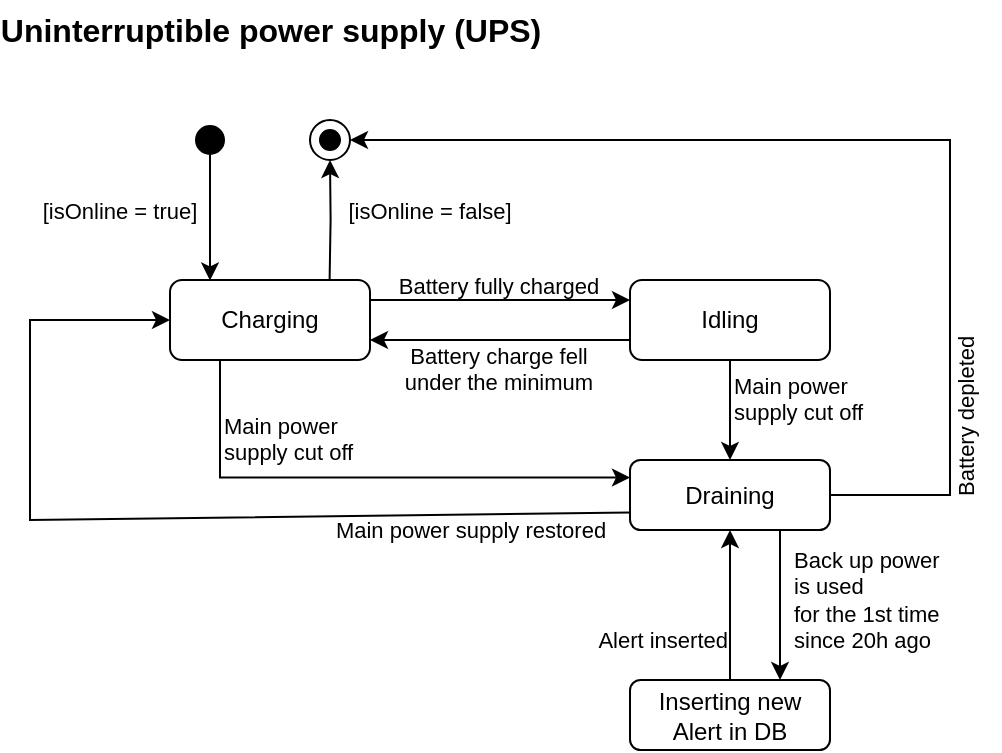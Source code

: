 <mxfile version="24.2.1" type="device">
  <diagram name="Page-1" id="mtAr_mu7G6u2_z8CVEQU">
    <mxGraphModel dx="845" dy="506" grid="1" gridSize="10" guides="1" tooltips="1" connect="1" arrows="1" fold="1" page="1" pageScale="1" pageWidth="827" pageHeight="1169" math="0" shadow="0">
      <root>
        <mxCell id="0" />
        <mxCell id="1" parent="0" />
        <mxCell id="e3sRT_NtdZ0zjib1vqxx-1" value="" style="ellipse;whiteSpace=wrap;html=1;aspect=fixed;" parent="1" vertex="1">
          <mxGeometry x="260" y="520" width="20" height="20" as="geometry" />
        </mxCell>
        <mxCell id="e3sRT_NtdZ0zjib1vqxx-2" value="" style="ellipse;whiteSpace=wrap;html=1;aspect=fixed;labelBackgroundColor=#000000;fillColor=#000000;" parent="1" vertex="1">
          <mxGeometry x="265" y="525" width="10" height="10" as="geometry" />
        </mxCell>
        <mxCell id="e3sRT_NtdZ0zjib1vqxx-3" style="edgeStyle=orthogonalEdgeStyle;rounded=0;orthogonalLoop=1;jettySize=auto;html=1;exitX=0.898;exitY=-0.006;exitDx=0;exitDy=0;entryX=0.5;entryY=1;entryDx=0;entryDy=0;exitPerimeter=0;" parent="1" target="e3sRT_NtdZ0zjib1vqxx-1" edge="1">
          <mxGeometry relative="1" as="geometry">
            <mxPoint x="269.8" y="600.0" as="sourcePoint" />
          </mxGeometry>
        </mxCell>
        <mxCell id="IsBbG6u886mkhI8KnNi0-12" style="edgeStyle=orthogonalEdgeStyle;rounded=0;orthogonalLoop=1;jettySize=auto;html=1;entryX=0;entryY=0.5;entryDx=0;entryDy=0;" parent="1" edge="1">
          <mxGeometry relative="1" as="geometry">
            <mxPoint x="290" y="610" as="sourcePoint" />
            <mxPoint x="420" y="610" as="targetPoint" />
          </mxGeometry>
        </mxCell>
        <mxCell id="IsBbG6u886mkhI8KnNi0-16" style="edgeStyle=orthogonalEdgeStyle;rounded=0;orthogonalLoop=1;jettySize=auto;html=1;entryX=0;entryY=0.25;entryDx=0;entryDy=0;exitX=0.25;exitY=1;exitDx=0;exitDy=0;" parent="1" source="e3sRT_NtdZ0zjib1vqxx-5" target="e3sRT_NtdZ0zjib1vqxx-45" edge="1">
          <mxGeometry relative="1" as="geometry">
            <Array as="points">
              <mxPoint x="215" y="699" />
            </Array>
          </mxGeometry>
        </mxCell>
        <mxCell id="e3sRT_NtdZ0zjib1vqxx-5" value="Charging" style="rounded=1;whiteSpace=wrap;html=1;" parent="1" vertex="1">
          <mxGeometry x="190" y="600" width="100" height="40" as="geometry" />
        </mxCell>
        <mxCell id="e3sRT_NtdZ0zjib1vqxx-6" value="" style="html=1;verticalAlign=bottom;startArrow=oval;startFill=1;endArrow=classic;startSize=14;curved=0;rounded=0;endFill=1;" parent="1" edge="1">
          <mxGeometry width="60" relative="1" as="geometry">
            <mxPoint x="210" y="530" as="sourcePoint" />
            <mxPoint x="210" y="600.24" as="targetPoint" />
          </mxGeometry>
        </mxCell>
        <mxCell id="e3sRT_NtdZ0zjib1vqxx-7" value="[isOnline = true]" style="text;align=center;verticalAlign=middle;resizable=0;points=[];autosize=1;strokeColor=none;fillColor=none;fontSize=11;" parent="1" vertex="1">
          <mxGeometry x="115" y="550" width="100" height="30" as="geometry" />
        </mxCell>
        <mxCell id="e3sRT_NtdZ0zjib1vqxx-8" value="[isOnline = false]" style="text;align=center;verticalAlign=middle;resizable=0;points=[];autosize=1;strokeColor=none;fillColor=none;fontSize=11;" parent="1" vertex="1">
          <mxGeometry x="265" y="550" width="110" height="30" as="geometry" />
        </mxCell>
        <mxCell id="e3sRT_NtdZ0zjib1vqxx-15" value="&lt;div style=&quot;font-size: 11px;&quot;&gt;Back up&amp;nbsp;&lt;span style=&quot;background-color: initial;&quot;&gt;power&amp;nbsp;&lt;/span&gt;&lt;/div&gt;&lt;div style=&quot;font-size: 11px;&quot;&gt;is used&lt;/div&gt;&lt;div style=&quot;font-size: 11px;&quot;&gt;&lt;span style=&quot;background-color: initial;&quot;&gt;for the 1st time&lt;/span&gt;&lt;/div&gt;&lt;div style=&quot;font-size: 11px;&quot;&gt;&lt;span style=&quot;background-color: initial;&quot;&gt;since 20h ago&lt;/span&gt;&lt;/div&gt;" style="text;html=1;align=left;verticalAlign=middle;resizable=0;points=[];autosize=1;strokeColor=none;fillColor=none;fontSize=11;" parent="1" vertex="1">
          <mxGeometry x="500" y="725" width="100" height="70" as="geometry" />
        </mxCell>
        <mxCell id="e3sRT_NtdZ0zjib1vqxx-21" value="Uninterruptible power supply (UPS)" style="text;html=1;align=center;verticalAlign=middle;resizable=0;points=[];autosize=1;strokeColor=none;fillColor=none;fontStyle=1;fontSize=16;" parent="1" vertex="1">
          <mxGeometry x="105" y="460" width="270" height="30" as="geometry" />
        </mxCell>
        <mxCell id="e3sRT_NtdZ0zjib1vqxx-31" value="Main power&amp;nbsp;&lt;div&gt;supply cut off&lt;/div&gt;" style="text;html=1;align=left;verticalAlign=top;resizable=0;points=[];autosize=1;strokeColor=none;fillColor=none;fontSize=11;" parent="1" vertex="1">
          <mxGeometry x="470" y="640" width="90" height="40" as="geometry" />
        </mxCell>
        <mxCell id="IsBbG6u886mkhI8KnNi0-5" style="edgeStyle=orthogonalEdgeStyle;rounded=0;orthogonalLoop=1;jettySize=auto;html=1;exitX=0.5;exitY=0;exitDx=0;exitDy=0;entryX=0.5;entryY=1;entryDx=0;entryDy=0;" parent="1" source="e3sRT_NtdZ0zjib1vqxx-36" target="e3sRT_NtdZ0zjib1vqxx-45" edge="1">
          <mxGeometry relative="1" as="geometry" />
        </mxCell>
        <mxCell id="e3sRT_NtdZ0zjib1vqxx-36" value="Inserting new Alert in DB" style="rounded=1;whiteSpace=wrap;html=1;" parent="1" vertex="1">
          <mxGeometry x="420" y="800" width="100" height="35" as="geometry" />
        </mxCell>
        <mxCell id="IsBbG6u886mkhI8KnNi0-3" value="" style="edgeStyle=orthogonalEdgeStyle;rounded=0;orthogonalLoop=1;jettySize=auto;html=1;exitX=0.75;exitY=1;exitDx=0;exitDy=0;entryX=0.75;entryY=0;entryDx=0;entryDy=0;" parent="1" source="e3sRT_NtdZ0zjib1vqxx-45" target="e3sRT_NtdZ0zjib1vqxx-36" edge="1">
          <mxGeometry relative="1" as="geometry" />
        </mxCell>
        <mxCell id="e3sRT_NtdZ0zjib1vqxx-45" value="Draining" style="rounded=1;whiteSpace=wrap;html=1;" parent="1" vertex="1">
          <mxGeometry x="420" y="690" width="100" height="35" as="geometry" />
        </mxCell>
        <mxCell id="e3sRT_NtdZ0zjib1vqxx-51" style="rounded=0;orthogonalLoop=1;jettySize=auto;html=1;entryX=0;entryY=0.5;entryDx=0;entryDy=0;exitX=0;exitY=0.75;exitDx=0;exitDy=0;" parent="1" source="e3sRT_NtdZ0zjib1vqxx-45" target="e3sRT_NtdZ0zjib1vqxx-5" edge="1">
          <mxGeometry relative="1" as="geometry">
            <mxPoint x="420" y="900" as="sourcePoint" />
            <mxPoint x="145" y="880" as="targetPoint" />
            <Array as="points">
              <mxPoint x="120" y="720" />
              <mxPoint x="120" y="620" />
            </Array>
          </mxGeometry>
        </mxCell>
        <mxCell id="e3sRT_NtdZ0zjib1vqxx-52" value="Main power supply restored" style="text;html=1;align=center;verticalAlign=middle;resizable=0;points=[];autosize=1;strokeColor=none;fillColor=none;fontSize=11;rotation=0;" parent="1" vertex="1">
          <mxGeometry x="260" y="710" width="160" height="30" as="geometry" />
        </mxCell>
        <mxCell id="IsBbG6u886mkhI8KnNi0-7" style="edgeStyle=orthogonalEdgeStyle;rounded=0;orthogonalLoop=1;jettySize=auto;html=1;entryX=1;entryY=0.5;entryDx=0;entryDy=0;exitX=1;exitY=0.5;exitDx=0;exitDy=0;" parent="1" source="e3sRT_NtdZ0zjib1vqxx-45" target="e3sRT_NtdZ0zjib1vqxx-1" edge="1">
          <mxGeometry relative="1" as="geometry">
            <Array as="points">
              <mxPoint x="580" y="708" />
              <mxPoint x="580" y="530" />
            </Array>
          </mxGeometry>
        </mxCell>
        <mxCell id="IsBbG6u886mkhI8KnNi0-6" value="Alert inserted" style="text;html=1;align=right;verticalAlign=middle;resizable=0;points=[];autosize=1;strokeColor=none;fillColor=none;fontSize=11;" parent="1" vertex="1">
          <mxGeometry x="380" y="765" width="90" height="30" as="geometry" />
        </mxCell>
        <mxCell id="IsBbG6u886mkhI8KnNi0-8" value="Battery depleted" style="text;html=1;align=left;verticalAlign=top;resizable=0;points=[];autosize=1;strokeColor=none;fillColor=none;rotation=-90;fontSize=11;" parent="1" vertex="1">
          <mxGeometry x="540" y="645" width="100" height="30" as="geometry" />
        </mxCell>
        <mxCell id="IsBbG6u886mkhI8KnNi0-14" style="edgeStyle=orthogonalEdgeStyle;rounded=0;orthogonalLoop=1;jettySize=auto;html=1;entryX=0.5;entryY=0;entryDx=0;entryDy=0;" parent="1" source="IsBbG6u886mkhI8KnNi0-10" target="e3sRT_NtdZ0zjib1vqxx-45" edge="1">
          <mxGeometry relative="1" as="geometry" />
        </mxCell>
        <mxCell id="AfgXA-i-UCLUj6b9Ys00-1" style="edgeStyle=orthogonalEdgeStyle;rounded=0;orthogonalLoop=1;jettySize=auto;html=1;exitX=0;exitY=0.75;exitDx=0;exitDy=0;entryX=1;entryY=0.75;entryDx=0;entryDy=0;" parent="1" source="IsBbG6u886mkhI8KnNi0-10" target="e3sRT_NtdZ0zjib1vqxx-5" edge="1">
          <mxGeometry relative="1" as="geometry" />
        </mxCell>
        <mxCell id="IsBbG6u886mkhI8KnNi0-10" value="Idling" style="rounded=1;whiteSpace=wrap;html=1;" parent="1" vertex="1">
          <mxGeometry x="420" y="600" width="100" height="40" as="geometry" />
        </mxCell>
        <mxCell id="IsBbG6u886mkhI8KnNi0-11" value="Battery fully charged" style="text;html=1;align=center;verticalAlign=top;resizable=0;points=[];autosize=1;strokeColor=none;fillColor=none;fontSize=11;" parent="1" vertex="1">
          <mxGeometry x="293.5" y="590" width="120" height="30" as="geometry" />
        </mxCell>
        <mxCell id="IsBbG6u886mkhI8KnNi0-17" value="Main power&amp;nbsp;&lt;div&gt;supply cut off&lt;/div&gt;" style="text;html=1;align=left;verticalAlign=top;resizable=0;points=[];autosize=1;strokeColor=none;fillColor=none;fontSize=11;" parent="1" vertex="1">
          <mxGeometry x="215" y="660" width="90" height="40" as="geometry" />
        </mxCell>
        <mxCell id="AfgXA-i-UCLUj6b9Ys00-2" value="Battery charge fell&lt;div&gt;under the minimum&lt;/div&gt;" style="text;html=1;align=center;verticalAlign=bottom;resizable=0;points=[];autosize=1;strokeColor=none;fillColor=none;fontSize=11;" parent="1" vertex="1">
          <mxGeometry x="294" y="620" width="120" height="40" as="geometry" />
        </mxCell>
      </root>
    </mxGraphModel>
  </diagram>
</mxfile>

